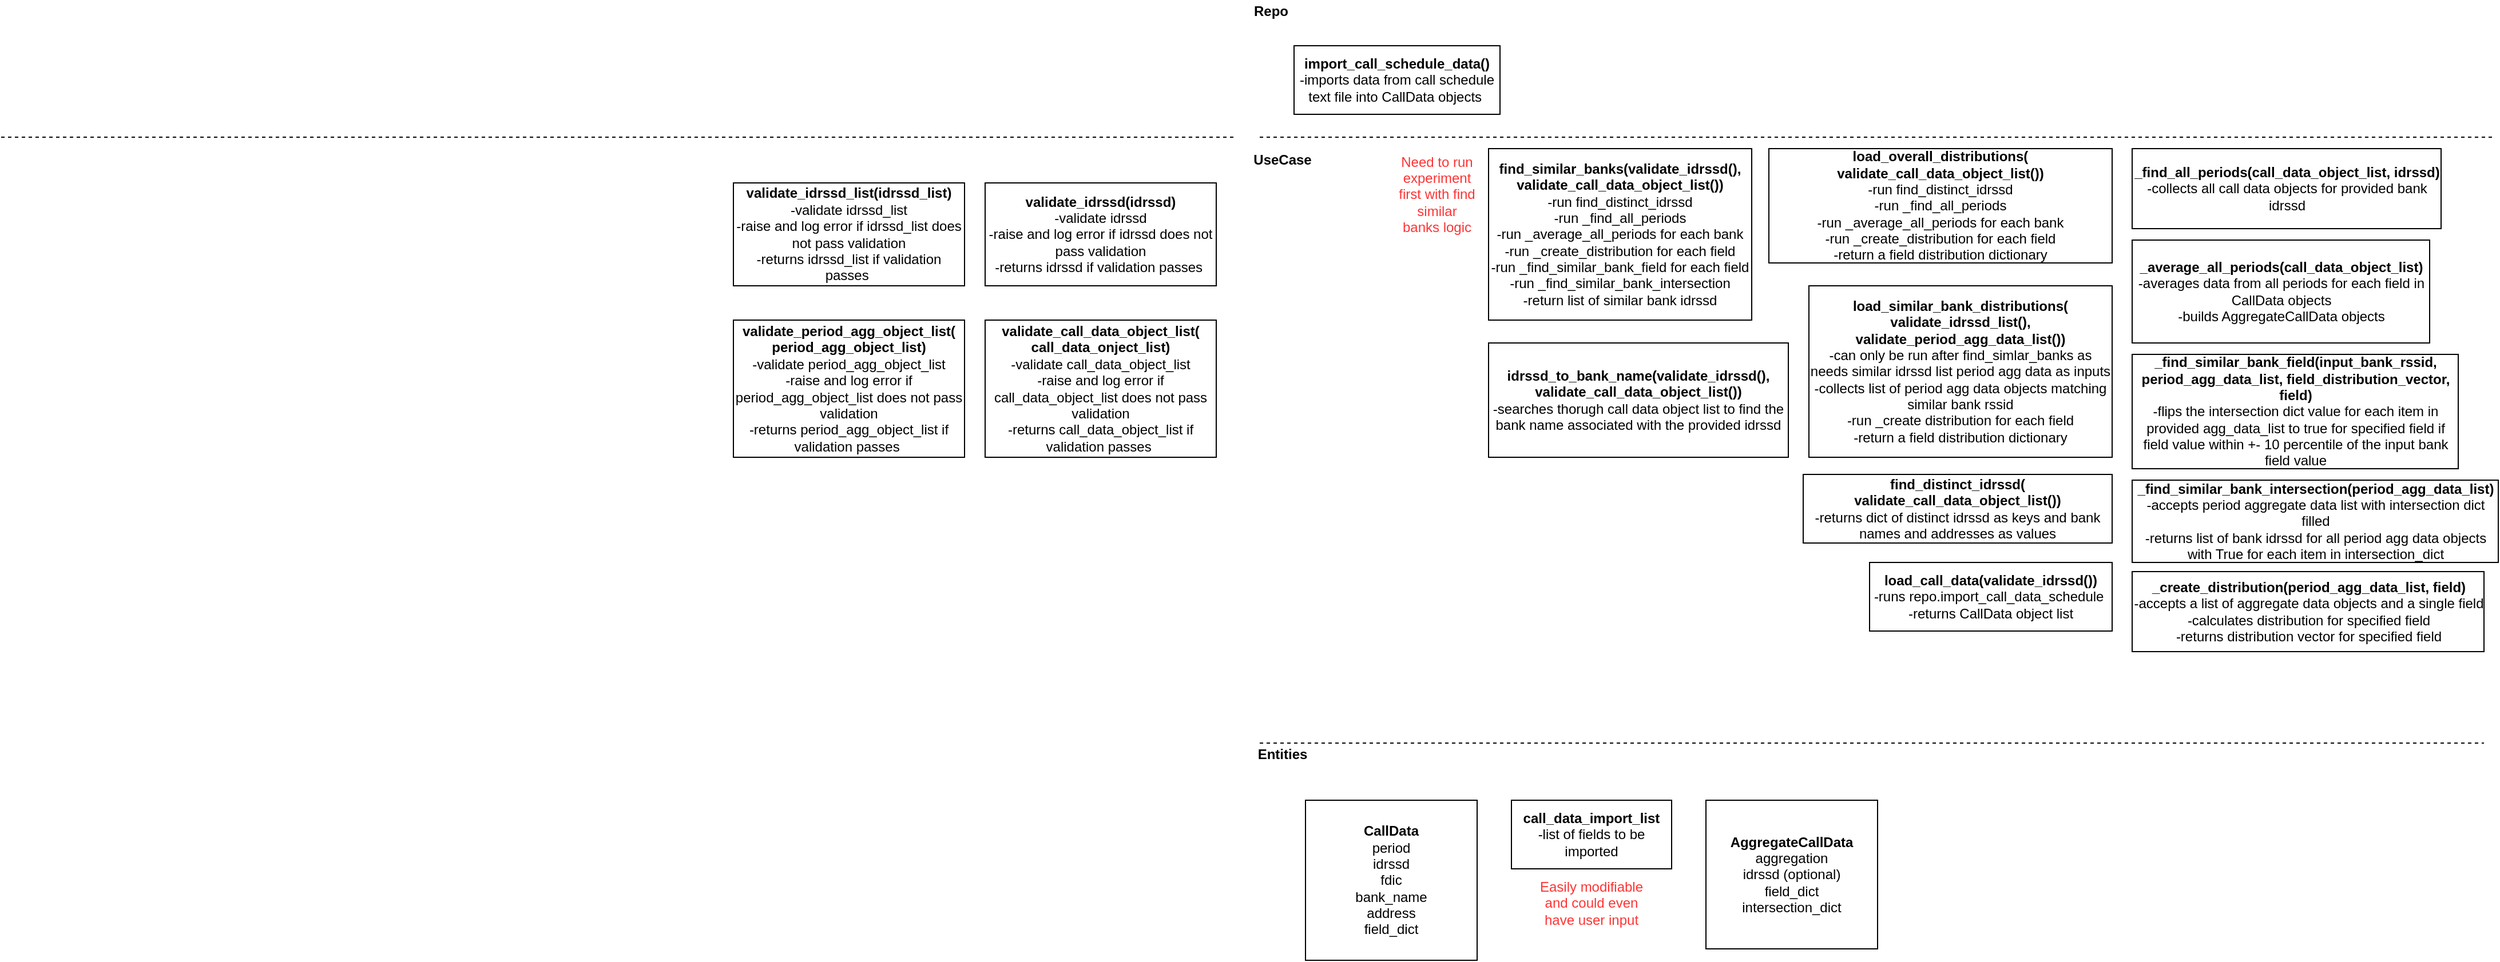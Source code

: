 <mxfile version="14.2.7" type="device" pages="2"><diagram id="THqMHETmF-kV3U2QMQKu" name="architecture"><mxGraphModel dx="2830" dy="967" grid="1" gridSize="10" guides="1" tooltips="1" connect="1" arrows="1" fold="1" page="1" pageScale="1" pageWidth="1100" pageHeight="850" math="0" shadow="0"><root><mxCell id="0"/><mxCell id="1" parent="0"/><mxCell id="L-hPPTThY-TVTEggeY0g-1" value="" style="endArrow=none;dashed=1;html=1;" parent="1" edge="1"><mxGeometry width="50" height="50" relative="1" as="geometry"><mxPoint x="10" y="650" as="sourcePoint"/><mxPoint x="1080" y="650" as="targetPoint"/></mxGeometry></mxCell><mxCell id="L-hPPTThY-TVTEggeY0g-2" value="&lt;b&gt;CallData&lt;/b&gt;&lt;br&gt;period&lt;br&gt;idrssd&lt;br&gt;fdic&lt;br&gt;bank_name&lt;br&gt;address&lt;br&gt;field_dict&lt;br&gt;" style="rounded=0;whiteSpace=wrap;html=1;align=center;" parent="1" vertex="1"><mxGeometry x="50" y="700" width="150" height="140" as="geometry"/></mxCell><mxCell id="L-hPPTThY-TVTEggeY0g-3" value="" style="endArrow=none;dashed=1;html=1;" parent="1" edge="1"><mxGeometry width="50" height="50" relative="1" as="geometry"><mxPoint x="10" y="120" as="sourcePoint"/><mxPoint x="1090" y="120" as="targetPoint"/></mxGeometry></mxCell><mxCell id="L-hPPTThY-TVTEggeY0g-5" value="&lt;b&gt;import_call_schedule_data()&lt;/b&gt;&lt;br&gt;-imports data from call schedule text file into CallData objects&amp;nbsp;" style="rounded=0;whiteSpace=wrap;html=1;" parent="1" vertex="1"><mxGeometry x="40" y="40" width="180" height="60" as="geometry"/></mxCell><mxCell id="L-hPPTThY-TVTEggeY0g-6" value="&lt;b&gt;call_data_import_list&lt;/b&gt;&lt;br&gt;-list of fields to be imported" style="rounded=0;whiteSpace=wrap;html=1;" parent="1" vertex="1"><mxGeometry x="230" y="700" width="140" height="60" as="geometry"/></mxCell><mxCell id="L-hPPTThY-TVTEggeY0g-7" value="&lt;b&gt;_average_all_periods(call_data_object_list)&lt;/b&gt;&lt;br&gt;-averages data from all periods for each field in CallData objects&lt;br&gt;-builds AggregateCallData objects" style="rounded=0;whiteSpace=wrap;html=1;" parent="1" vertex="1"><mxGeometry x="772.5" y="210" width="260" height="90" as="geometry"/></mxCell><mxCell id="L-hPPTThY-TVTEggeY0g-8" value="&lt;b&gt;AggregateCallData&lt;/b&gt;&lt;br&gt;aggregation&lt;br&gt;idrssd (optional)&lt;br&gt;field_dict&lt;br&gt;intersection_dict" style="rounded=0;whiteSpace=wrap;html=1;align=center;" parent="1" vertex="1"><mxGeometry x="400" y="700" width="150" height="130" as="geometry"/></mxCell><mxCell id="L-hPPTThY-TVTEggeY0g-10" value="&lt;b&gt;find_similar_banks(validate_idrssd(), validate_call_data_object_list())&lt;/b&gt;&lt;br&gt;-run find_distinct_idrssd&lt;br&gt;-run _find_all_periods&lt;br&gt;-run _average_all_periods for each bank&lt;br&gt;-run _create_distribution for each field&lt;br&gt;-run _find_similar_bank_field for each field&lt;br&gt;-run _find_similar_bank_intersection&lt;br&gt;-return list of similar bank idrssd" style="rounded=0;whiteSpace=wrap;html=1;" parent="1" vertex="1"><mxGeometry x="210" y="130" width="230" height="150" as="geometry"/></mxCell><mxCell id="L-hPPTThY-TVTEggeY0g-11" value="&lt;b&gt;load_overall_distributions(&lt;br&gt;validate_call_data_object_list())&lt;br&gt;&lt;/b&gt;-run find_distinct_idrssd&lt;br&gt;-run _find_all_periods&lt;br&gt;-run _average_all_periods for each bank&lt;br&gt;-run _create_distribution for each field&lt;br&gt;-return a field distribution dictionary&lt;b&gt;&lt;br&gt;&lt;/b&gt;" style="rounded=0;whiteSpace=wrap;html=1;" parent="1" vertex="1"><mxGeometry x="455" y="130" width="300" height="100" as="geometry"/></mxCell><mxCell id="L-hPPTThY-TVTEggeY0g-12" value="&lt;b&gt;load_similar_bank_distributions(&lt;br&gt;validate_idrssd_list(), validate_period_agg_data_list())&lt;br&gt;&lt;/b&gt;-can only be run after find_simlar_banks as needs similar idrssd list period agg data as inputs&lt;br&gt;-collects list of period agg data objects matching similar bank rssid&lt;br&gt;-run _create distribution for each field&lt;br&gt;-return a field distribution dictionary" style="rounded=0;whiteSpace=wrap;html=1;" parent="1" vertex="1"><mxGeometry x="490" y="250" width="265" height="150" as="geometry"/></mxCell><mxCell id="L-hPPTThY-TVTEggeY0g-13" value="&lt;b&gt;_create_distribution(period_agg_data_list, field)&lt;/b&gt;&lt;br&gt;-accepts a list of aggregate data objects and a single field&lt;br&gt;-calculates distribution for specified field&lt;br&gt;-returns distribution vector for specified field" style="rounded=0;whiteSpace=wrap;html=1;" parent="1" vertex="1"><mxGeometry x="772.5" y="500" width="307.5" height="70" as="geometry"/></mxCell><mxCell id="L-hPPTThY-TVTEggeY0g-16" value="&lt;b&gt;_find_all_periods(call_data_object_list, idrssd)&lt;/b&gt;&lt;br&gt;-collects all call data objects for provided bank idrssd" style="rounded=0;whiteSpace=wrap;html=1;" parent="1" vertex="1"><mxGeometry x="772.5" y="130" width="270" height="70" as="geometry"/></mxCell><mxCell id="L-hPPTThY-TVTEggeY0g-18" value="&lt;b&gt;find_distinct_idrssd(&lt;br&gt;validate_call_data_object_list())&lt;/b&gt;&lt;br&gt;-returns dict of distinct idrssd as keys and bank names and addresses as values" style="rounded=0;whiteSpace=wrap;html=1;" parent="1" vertex="1"><mxGeometry x="485" y="415" width="270" height="60" as="geometry"/></mxCell><mxCell id="L-hPPTThY-TVTEggeY0g-21" value="&lt;b&gt;Repo&lt;/b&gt;" style="text;html=1;strokeColor=none;fillColor=none;align=center;verticalAlign=middle;whiteSpace=wrap;rounded=0;" parent="1" vertex="1"><mxGeometry width="40" height="20" as="geometry"/></mxCell><mxCell id="L-hPPTThY-TVTEggeY0g-22" value="&lt;b&gt;UseCase&lt;/b&gt;" style="text;html=1;strokeColor=none;fillColor=none;align=center;verticalAlign=middle;whiteSpace=wrap;rounded=0;" parent="1" vertex="1"><mxGeometry x="10" y="130" width="40" height="20" as="geometry"/></mxCell><mxCell id="L-hPPTThY-TVTEggeY0g-24" value="&lt;b&gt;Entities&lt;/b&gt;" style="text;html=1;strokeColor=none;fillColor=none;align=center;verticalAlign=middle;whiteSpace=wrap;rounded=0;" parent="1" vertex="1"><mxGeometry x="10" y="650" width="40" height="20" as="geometry"/></mxCell><mxCell id="L-hPPTThY-TVTEggeY0g-26" value="&lt;b&gt;_find_similar_bank_field(input_bank_rssid, period_agg_data_list, field_distribution_vector, field)&lt;/b&gt;&lt;br&gt;-flips the intersection dict value for each item in provided agg_data_list to true for specified field if field value within +- 10 percentile of the input bank field value" style="rounded=0;whiteSpace=wrap;html=1;" parent="1" vertex="1"><mxGeometry x="772.5" y="310" width="285" height="100" as="geometry"/></mxCell><mxCell id="L-hPPTThY-TVTEggeY0g-27" value="&lt;b&gt;_find_similar_bank_intersection(period_agg_data_list)&lt;/b&gt;&lt;br&gt;-accepts period aggregate data list with intersection dict filled&lt;br&gt;-returns list of bank idrssd for all period agg data objects with True for each item in intersection_dict" style="rounded=0;whiteSpace=wrap;html=1;" parent="1" vertex="1"><mxGeometry x="772.5" y="420" width="320" height="72" as="geometry"/></mxCell><mxCell id="L-hPPTThY-TVTEggeY0g-29" value="&lt;b&gt;load_call_data(validate_idrssd())&lt;/b&gt;&lt;br&gt;-runs repo.import_call_data_schedule&amp;nbsp;&lt;br&gt;-returns CallData object list" style="rounded=0;whiteSpace=wrap;html=1;" parent="1" vertex="1"><mxGeometry x="543" y="492" width="212" height="60" as="geometry"/></mxCell><mxCell id="L-hPPTThY-TVTEggeY0g-30" value="Need to run experiment first with find similar banks logic" style="text;html=1;strokeColor=none;fillColor=none;align=center;verticalAlign=middle;whiteSpace=wrap;rounded=0;fontColor=#FF3333;" parent="1" vertex="1"><mxGeometry x="130" y="130" width="70" height="80" as="geometry"/></mxCell><mxCell id="L-hPPTThY-TVTEggeY0g-33" value="Easily modifiable and could even have user input" style="text;html=1;strokeColor=none;fillColor=none;align=center;verticalAlign=middle;whiteSpace=wrap;rounded=0;fontColor=#FF3333;" parent="1" vertex="1"><mxGeometry x="250" y="770" width="100" height="40" as="geometry"/></mxCell><mxCell id="rfaJi9iLPmolFLcgUSc_-2" value="&lt;b&gt;idrssd_to_bank_name(validate_idrssd(), validate_call_data_object_list())&lt;/b&gt;&lt;br&gt;-searches thorugh call data object list to find the bank name associated with the provided idrssd" style="rounded=0;whiteSpace=wrap;html=1;" vertex="1" parent="1"><mxGeometry x="210" y="300" width="262" height="100" as="geometry"/></mxCell><mxCell id="rfaJi9iLPmolFLcgUSc_-4" value="&lt;b&gt;validate_idrssd(idrssd)&lt;/b&gt;&lt;br&gt;-validate idrssd&lt;br&gt;-raise and log error if idrssd does not pass validation&lt;br&gt;-returns idrssd if validation passes&amp;nbsp;" style="rounded=0;whiteSpace=wrap;html=1;" vertex="1" parent="1"><mxGeometry x="-230" y="160" width="202" height="90" as="geometry"/></mxCell><mxCell id="rfaJi9iLPmolFLcgUSc_-5" value="&lt;b&gt;validate_call_data_object_list(&lt;br&gt;call_data_onject_list)&lt;/b&gt;&lt;br&gt;-validate call_data_object_list&lt;br&gt;-raise and log error if call_data_object_list does not pass validation&lt;br&gt;-returns call_data_object_list if validation passes&amp;nbsp;" style="rounded=0;whiteSpace=wrap;html=1;" vertex="1" parent="1"><mxGeometry x="-230" y="280" width="202" height="120" as="geometry"/></mxCell><mxCell id="rfaJi9iLPmolFLcgUSc_-6" value="&lt;b&gt;validate_idrssd_list(idrssd_list)&lt;/b&gt;&lt;br&gt;-validate idrssd_list&lt;br&gt;-raise and log error if idrssd_list does not pass validation&lt;br&gt;-returns idrssd_list if validation passes&amp;nbsp;" style="rounded=0;whiteSpace=wrap;html=1;" vertex="1" parent="1"><mxGeometry x="-450" y="160" width="202" height="90" as="geometry"/></mxCell><mxCell id="rfaJi9iLPmolFLcgUSc_-7" value="&lt;b&gt;validate_period_agg_object_list(&lt;br&gt;period_agg_object_list)&lt;/b&gt;&lt;br&gt;-validate period_agg_object_list&lt;br&gt;-raise and log error if period_agg_object_list does not pass validation&lt;br&gt;-returns period_agg_object_list if validation passes&amp;nbsp;" style="rounded=0;whiteSpace=wrap;html=1;" vertex="1" parent="1"><mxGeometry x="-450" y="280" width="202" height="120" as="geometry"/></mxCell><mxCell id="rfaJi9iLPmolFLcgUSc_-8" value="" style="endArrow=none;dashed=1;html=1;" edge="1" parent="1"><mxGeometry width="50" height="50" relative="1" as="geometry"><mxPoint x="-1090" y="120" as="sourcePoint"/><mxPoint x="-10" y="120" as="targetPoint"/></mxGeometry></mxCell></root></mxGraphModel></diagram><diagram id="V7t1duRIC3jgRLNAg4wc" name="cli_flow"><mxGraphModel dx="1730" dy="967" grid="1" gridSize="10" guides="1" tooltips="1" connect="1" arrows="1" fold="1" page="1" pageScale="1" pageWidth="1100" pageHeight="850" math="0" shadow="0"><root><mxCell id="sO5M4UlVaLDvg_jyaWsV-0"/><mxCell id="sO5M4UlVaLDvg_jyaWsV-1" parent="sO5M4UlVaLDvg_jyaWsV-0"/><mxCell id="ft6jEMIIjMrjzFuXIn2g-7" style="edgeStyle=orthogonalEdgeStyle;rounded=0;orthogonalLoop=1;jettySize=auto;html=1;exitX=1;exitY=0.5;exitDx=0;exitDy=0;exitPerimeter=0;entryX=0;entryY=0.75;entryDx=0;entryDy=0;" edge="1" parent="sO5M4UlVaLDvg_jyaWsV-1" source="sO5M4UlVaLDvg_jyaWsV-2" target="QuP5yyAZMX36dMKhl5UV-0"><mxGeometry relative="1" as="geometry"/></mxCell><mxCell id="ft6jEMIIjMrjzFuXIn2g-8" style="edgeStyle=orthogonalEdgeStyle;rounded=0;orthogonalLoop=1;jettySize=auto;html=1;exitX=1;exitY=0.5;exitDx=0;exitDy=0;exitPerimeter=0;entryX=0;entryY=0.75;entryDx=0;entryDy=0;" edge="1" parent="sO5M4UlVaLDvg_jyaWsV-1" source="sO5M4UlVaLDvg_jyaWsV-2" target="sO5M4UlVaLDvg_jyaWsV-3"><mxGeometry relative="1" as="geometry"/></mxCell><mxCell id="ft6jEMIIjMrjzFuXIn2g-9" style="edgeStyle=orthogonalEdgeStyle;rounded=0;orthogonalLoop=1;jettySize=auto;html=1;exitX=1;exitY=0.5;exitDx=0;exitDy=0;exitPerimeter=0;entryX=0;entryY=0.75;entryDx=0;entryDy=0;" edge="1" parent="sO5M4UlVaLDvg_jyaWsV-1" source="sO5M4UlVaLDvg_jyaWsV-2" target="sO5M4UlVaLDvg_jyaWsV-4"><mxGeometry relative="1" as="geometry"/></mxCell><mxCell id="ft6jEMIIjMrjzFuXIn2g-10" style="edgeStyle=orthogonalEdgeStyle;rounded=0;orthogonalLoop=1;jettySize=auto;html=1;exitX=1;exitY=0.5;exitDx=0;exitDy=0;exitPerimeter=0;entryX=0;entryY=0.75;entryDx=0;entryDy=0;" edge="1" parent="sO5M4UlVaLDvg_jyaWsV-1" source="sO5M4UlVaLDvg_jyaWsV-2" target="w7Gac9dW56DYsDgSYJ9Z-0"><mxGeometry relative="1" as="geometry"/></mxCell><mxCell id="sO5M4UlVaLDvg_jyaWsV-2" value="Load cli" style="strokeWidth=2;html=1;shape=mxgraph.flowchart.start_1;whiteSpace=wrap;" vertex="1" parent="sO5M4UlVaLDvg_jyaWsV-1"><mxGeometry x="10" y="395" width="100" height="60" as="geometry"/></mxCell><mxCell id="ft6jEMIIjMrjzFuXIn2g-15" style="edgeStyle=orthogonalEdgeStyle;rounded=0;orthogonalLoop=1;jettySize=auto;html=1;exitX=1;exitY=0.5;exitDx=0;exitDy=0;entryX=-0.006;entryY=0.142;entryDx=0;entryDy=0;entryPerimeter=0;" edge="1" parent="sO5M4UlVaLDvg_jyaWsV-1" source="sO5M4UlVaLDvg_jyaWsV-3" target="LZHsVF1jZF756quWhvpl-0"><mxGeometry relative="1" as="geometry"/></mxCell><mxCell id="sO5M4UlVaLDvg_jyaWsV-3" value="idrssd_to_bank_name" style="html=1;strokeWidth=2;shape=manualInput;whiteSpace=wrap;rounded=1;size=26;arcSize=11;" vertex="1" parent="sO5M4UlVaLDvg_jyaWsV-1"><mxGeometry x="160" y="358" width="160" height="60" as="geometry"/></mxCell><mxCell id="ft6jEMIIjMrjzFuXIn2g-14" style="edgeStyle=orthogonalEdgeStyle;rounded=0;orthogonalLoop=1;jettySize=auto;html=1;exitX=1;exitY=0.5;exitDx=0;exitDy=0;entryX=0;entryY=0.5;entryDx=0;entryDy=0;" edge="1" parent="sO5M4UlVaLDvg_jyaWsV-1" source="sO5M4UlVaLDvg_jyaWsV-4" target="LZHsVF1jZF756quWhvpl-0"><mxGeometry relative="1" as="geometry"/></mxCell><mxCell id="sO5M4UlVaLDvg_jyaWsV-4" value="load_overall_distributions" style="html=1;strokeWidth=2;shape=manualInput;whiteSpace=wrap;rounded=1;size=26;arcSize=11;" vertex="1" parent="sO5M4UlVaLDvg_jyaWsV-1"><mxGeometry x="160" y="433" width="160" height="60" as="geometry"/></mxCell><mxCell id="ft6jEMIIjMrjzFuXIn2g-19" style="edgeStyle=orthogonalEdgeStyle;rounded=0;orthogonalLoop=1;jettySize=auto;html=1;exitX=1;exitY=0.25;exitDx=0;exitDy=0;entryX=0;entryY=0.5;entryDx=0;entryDy=0;entryPerimeter=0;" edge="1" parent="sO5M4UlVaLDvg_jyaWsV-1" source="LZHsVF1jZF756quWhvpl-0" target="ft6jEMIIjMrjzFuXIn2g-3"><mxGeometry relative="1" as="geometry"/></mxCell><mxCell id="ft6jEMIIjMrjzFuXIn2g-20" style="edgeStyle=orthogonalEdgeStyle;rounded=0;orthogonalLoop=1;jettySize=auto;html=1;exitX=1;exitY=0.5;exitDx=0;exitDy=0;entryX=0;entryY=0.5;entryDx=0;entryDy=0;entryPerimeter=0;" edge="1" parent="sO5M4UlVaLDvg_jyaWsV-1" source="LZHsVF1jZF756quWhvpl-0" target="ft6jEMIIjMrjzFuXIn2g-2"><mxGeometry relative="1" as="geometry"/></mxCell><mxCell id="ft6jEMIIjMrjzFuXIn2g-21" style="edgeStyle=orthogonalEdgeStyle;rounded=0;orthogonalLoop=1;jettySize=auto;html=1;exitX=1;exitY=0.75;exitDx=0;exitDy=0;entryX=0;entryY=0.5;entryDx=0;entryDy=0;entryPerimeter=0;" edge="1" parent="sO5M4UlVaLDvg_jyaWsV-1" source="LZHsVF1jZF756quWhvpl-0" target="m6826oraz5PJsGCDpbcB-0"><mxGeometry relative="1" as="geometry"/></mxCell><mxCell id="LZHsVF1jZF756quWhvpl-0" value="load call data" style="rounded=1;whiteSpace=wrap;html=1;absoluteArcSize=1;arcSize=0;strokeWidth=2;" vertex="1" parent="sO5M4UlVaLDvg_jyaWsV-1"><mxGeometry x="373" y="358" width="100" height="210" as="geometry"/></mxCell><mxCell id="ft6jEMIIjMrjzFuXIn2g-12" style="edgeStyle=orthogonalEdgeStyle;rounded=0;orthogonalLoop=1;jettySize=auto;html=1;exitX=1;exitY=0.5;exitDx=0;exitDy=0;entryX=0;entryY=0.5;entryDx=0;entryDy=0;entryPerimeter=0;" edge="1" parent="sO5M4UlVaLDvg_jyaWsV-1" source="QuP5yyAZMX36dMKhl5UV-0" target="ft6jEMIIjMrjzFuXIn2g-4"><mxGeometry relative="1" as="geometry"/></mxCell><mxCell id="QuP5yyAZMX36dMKhl5UV-0" value="list_commands" style="html=1;strokeWidth=2;shape=manualInput;whiteSpace=wrap;rounded=1;size=26;arcSize=11;" vertex="1" parent="sO5M4UlVaLDvg_jyaWsV-1"><mxGeometry x="160" y="288" width="160" height="60" as="geometry"/></mxCell><mxCell id="ft6jEMIIjMrjzFuXIn2g-16" style="edgeStyle=orthogonalEdgeStyle;rounded=0;orthogonalLoop=1;jettySize=auto;html=1;exitX=1;exitY=0.5;exitDx=0;exitDy=0;entryX=-0.03;entryY=0.857;entryDx=0;entryDy=0;entryPerimeter=0;" edge="1" parent="sO5M4UlVaLDvg_jyaWsV-1" source="w7Gac9dW56DYsDgSYJ9Z-0" target="LZHsVF1jZF756quWhvpl-0"><mxGeometry relative="1" as="geometry"/></mxCell><mxCell id="w7Gac9dW56DYsDgSYJ9Z-0" value="find_similar_banks" style="html=1;strokeWidth=2;shape=manualInput;whiteSpace=wrap;rounded=1;size=26;arcSize=11;" vertex="1" parent="sO5M4UlVaLDvg_jyaWsV-1"><mxGeometry x="160" y="508" width="160" height="60" as="geometry"/></mxCell><mxCell id="ft6jEMIIjMrjzFuXIn2g-22" style="edgeStyle=orthogonalEdgeStyle;rounded=0;orthogonalLoop=1;jettySize=auto;html=1;exitX=1;exitY=0.5;exitDx=0;exitDy=0;exitPerimeter=0;entryX=0;entryY=0.5;entryDx=0;entryDy=0;entryPerimeter=0;" edge="1" parent="sO5M4UlVaLDvg_jyaWsV-1" source="m6826oraz5PJsGCDpbcB-0" target="ft6jEMIIjMrjzFuXIn2g-0"><mxGeometry relative="1" as="geometry"/></mxCell><mxCell id="m6826oraz5PJsGCDpbcB-0" value="show list of idrssd for similar banks" style="strokeWidth=2;html=1;shape=mxgraph.flowchart.display;whiteSpace=wrap;" vertex="1" parent="sO5M4UlVaLDvg_jyaWsV-1"><mxGeometry x="510" y="503" width="130" height="70" as="geometry"/></mxCell><mxCell id="ft6jEMIIjMrjzFuXIn2g-23" style="edgeStyle=orthogonalEdgeStyle;rounded=0;orthogonalLoop=1;jettySize=auto;html=1;exitX=1;exitY=0.5;exitDx=0;exitDy=0;exitPerimeter=0;entryX=0;entryY=0.5;entryDx=0;entryDy=0;entryPerimeter=0;" edge="1" parent="sO5M4UlVaLDvg_jyaWsV-1" source="ft6jEMIIjMrjzFuXIn2g-0" target="ft6jEMIIjMrjzFuXIn2g-1"><mxGeometry relative="1" as="geometry"/></mxCell><mxCell id="ft6jEMIIjMrjzFuXIn2g-0" value="&lt;span&gt;promp user if they &lt;br&gt;would like to plot distributions for &lt;br&gt;similar banks&amp;nbsp;&lt;/span&gt;" style="strokeWidth=2;html=1;shape=mxgraph.flowchart.decision;whiteSpace=wrap;" vertex="1" parent="sO5M4UlVaLDvg_jyaWsV-1"><mxGeometry x="690" y="465.5" width="151" height="145" as="geometry"/></mxCell><mxCell id="ft6jEMIIjMrjzFuXIn2g-24" style="edgeStyle=orthogonalEdgeStyle;rounded=0;orthogonalLoop=1;jettySize=auto;html=1;exitX=0.5;exitY=0;exitDx=0;exitDy=0;exitPerimeter=0;entryX=0.5;entryY=1;entryDx=0;entryDy=0;entryPerimeter=0;" edge="1" parent="sO5M4UlVaLDvg_jyaWsV-1" source="ft6jEMIIjMrjzFuXIn2g-1" target="ft6jEMIIjMrjzFuXIn2g-5"><mxGeometry relative="1" as="geometry"/></mxCell><mxCell id="ft6jEMIIjMrjzFuXIn2g-1" value="plot similar bank distributions for each field" style="strokeWidth=2;html=1;shape=mxgraph.flowchart.display;whiteSpace=wrap;" vertex="1" parent="sO5M4UlVaLDvg_jyaWsV-1"><mxGeometry x="870" y="503" width="130" height="70" as="geometry"/></mxCell><mxCell id="ft6jEMIIjMrjzFuXIn2g-25" style="edgeStyle=orthogonalEdgeStyle;rounded=0;orthogonalLoop=1;jettySize=auto;html=1;exitX=1;exitY=0.5;exitDx=0;exitDy=0;exitPerimeter=0;entryX=0;entryY=0.5;entryDx=0;entryDy=0;entryPerimeter=0;" edge="1" parent="sO5M4UlVaLDvg_jyaWsV-1" source="ft6jEMIIjMrjzFuXIn2g-2" target="ft6jEMIIjMrjzFuXIn2g-5"><mxGeometry relative="1" as="geometry"><Array as="points"><mxPoint x="710" y="463"/><mxPoint x="710" y="388"/></Array></mxGeometry></mxCell><mxCell id="ft6jEMIIjMrjzFuXIn2g-2" value="plot distributions including all banks for each field" style="strokeWidth=2;html=1;shape=mxgraph.flowchart.display;whiteSpace=wrap;" vertex="1" parent="sO5M4UlVaLDvg_jyaWsV-1"><mxGeometry x="513" y="428" width="130" height="70" as="geometry"/></mxCell><mxCell id="ft6jEMIIjMrjzFuXIn2g-26" style="edgeStyle=orthogonalEdgeStyle;rounded=0;orthogonalLoop=1;jettySize=auto;html=1;exitX=1;exitY=0.5;exitDx=0;exitDy=0;exitPerimeter=0;entryX=0;entryY=0.5;entryDx=0;entryDy=0;entryPerimeter=0;" edge="1" parent="sO5M4UlVaLDvg_jyaWsV-1" source="ft6jEMIIjMrjzFuXIn2g-3" target="ft6jEMIIjMrjzFuXIn2g-5"><mxGeometry relative="1" as="geometry"/></mxCell><mxCell id="ft6jEMIIjMrjzFuXIn2g-3" value="print bank name for provided idrssd" style="strokeWidth=2;html=1;shape=mxgraph.flowchart.display;whiteSpace=wrap;" vertex="1" parent="sO5M4UlVaLDvg_jyaWsV-1"><mxGeometry x="510" y="353" width="130" height="70" as="geometry"/></mxCell><mxCell id="ft6jEMIIjMrjzFuXIn2g-27" style="edgeStyle=orthogonalEdgeStyle;rounded=0;orthogonalLoop=1;jettySize=auto;html=1;exitX=1;exitY=0.5;exitDx=0;exitDy=0;exitPerimeter=0;entryX=0.5;entryY=0;entryDx=0;entryDy=0;entryPerimeter=0;" edge="1" parent="sO5M4UlVaLDvg_jyaWsV-1" source="ft6jEMIIjMrjzFuXIn2g-4" target="ft6jEMIIjMrjzFuXIn2g-5"><mxGeometry relative="1" as="geometry"/></mxCell><mxCell id="ft6jEMIIjMrjzFuXIn2g-4" value="print all available commands" style="strokeWidth=2;html=1;shape=mxgraph.flowchart.display;whiteSpace=wrap;" vertex="1" parent="sO5M4UlVaLDvg_jyaWsV-1"><mxGeometry x="358" y="283" width="130" height="70" as="geometry"/></mxCell><mxCell id="ft6jEMIIjMrjzFuXIn2g-5" value="end" style="strokeWidth=2;html=1;shape=mxgraph.flowchart.terminator;whiteSpace=wrap;" vertex="1" parent="sO5M4UlVaLDvg_jyaWsV-1"><mxGeometry x="885" y="358" width="100" height="60" as="geometry"/></mxCell></root></mxGraphModel></diagram></mxfile>